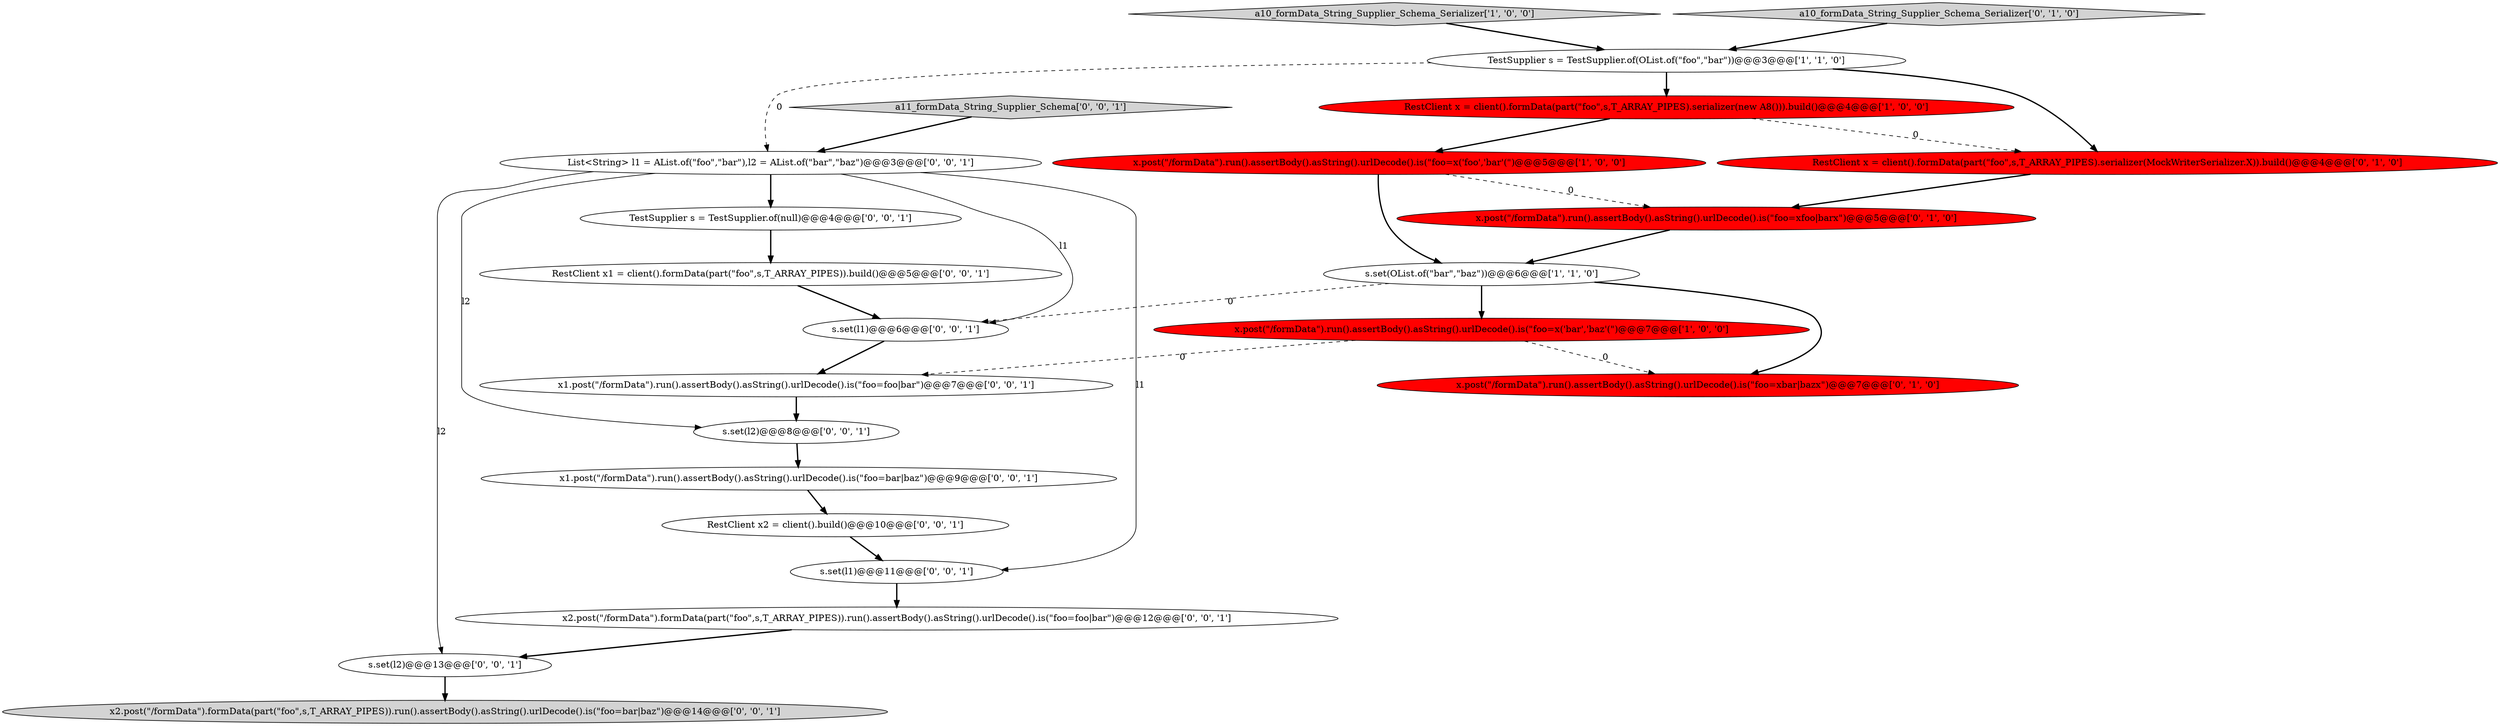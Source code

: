 digraph {
21 [style = filled, label = "s.set(l1)@@@11@@@['0', '0', '1']", fillcolor = white, shape = ellipse image = "AAA0AAABBB3BBB"];
13 [style = filled, label = "x2.post(\"/formData\").formData(part(\"foo\",s,T_ARRAY_PIPES)).run().assertBody().asString().urlDecode().is(\"foo=bar|baz\")@@@14@@@['0', '0', '1']", fillcolor = lightgray, shape = ellipse image = "AAA0AAABBB3BBB"];
12 [style = filled, label = "List<String> l1 = AList.of(\"foo\",\"bar\"),l2 = AList.of(\"bar\",\"baz\")@@@3@@@['0', '0', '1']", fillcolor = white, shape = ellipse image = "AAA0AAABBB3BBB"];
15 [style = filled, label = "s.set(l2)@@@8@@@['0', '0', '1']", fillcolor = white, shape = ellipse image = "AAA0AAABBB3BBB"];
9 [style = filled, label = "x.post(\"/formData\").run().assertBody().asString().urlDecode().is(\"foo=xbar|bazx\")@@@7@@@['0', '1', '0']", fillcolor = red, shape = ellipse image = "AAA1AAABBB2BBB"];
2 [style = filled, label = "x.post(\"/formData\").run().assertBody().asString().urlDecode().is(\"foo=x('bar','baz'(\")@@@7@@@['1', '0', '0']", fillcolor = red, shape = ellipse image = "AAA1AAABBB1BBB"];
10 [style = filled, label = "a11_formData_String_Supplier_Schema['0', '0', '1']", fillcolor = lightgray, shape = diamond image = "AAA0AAABBB3BBB"];
4 [style = filled, label = "x.post(\"/formData\").run().assertBody().asString().urlDecode().is(\"foo=x('foo','bar'(\")@@@5@@@['1', '0', '0']", fillcolor = red, shape = ellipse image = "AAA1AAABBB1BBB"];
5 [style = filled, label = "RestClient x = client().formData(part(\"foo\",s,T_ARRAY_PIPES).serializer(new A8())).build()@@@4@@@['1', '0', '0']", fillcolor = red, shape = ellipse image = "AAA1AAABBB1BBB"];
22 [style = filled, label = "s.set(l1)@@@6@@@['0', '0', '1']", fillcolor = white, shape = ellipse image = "AAA0AAABBB3BBB"];
18 [style = filled, label = "x2.post(\"/formData\").formData(part(\"foo\",s,T_ARRAY_PIPES)).run().assertBody().asString().urlDecode().is(\"foo=foo|bar\")@@@12@@@['0', '0', '1']", fillcolor = white, shape = ellipse image = "AAA0AAABBB3BBB"];
6 [style = filled, label = "RestClient x = client().formData(part(\"foo\",s,T_ARRAY_PIPES).serializer(MockWriterSerializer.X)).build()@@@4@@@['0', '1', '0']", fillcolor = red, shape = ellipse image = "AAA1AAABBB2BBB"];
14 [style = filled, label = "RestClient x2 = client().build()@@@10@@@['0', '0', '1']", fillcolor = white, shape = ellipse image = "AAA0AAABBB3BBB"];
3 [style = filled, label = "TestSupplier s = TestSupplier.of(OList.of(\"foo\",\"bar\"))@@@3@@@['1', '1', '0']", fillcolor = white, shape = ellipse image = "AAA0AAABBB1BBB"];
1 [style = filled, label = "a10_formData_String_Supplier_Schema_Serializer['1', '0', '0']", fillcolor = lightgray, shape = diamond image = "AAA0AAABBB1BBB"];
0 [style = filled, label = "s.set(OList.of(\"bar\",\"baz\"))@@@6@@@['1', '1', '0']", fillcolor = white, shape = ellipse image = "AAA0AAABBB1BBB"];
19 [style = filled, label = "x1.post(\"/formData\").run().assertBody().asString().urlDecode().is(\"foo=foo|bar\")@@@7@@@['0', '0', '1']", fillcolor = white, shape = ellipse image = "AAA0AAABBB3BBB"];
16 [style = filled, label = "TestSupplier s = TestSupplier.of(null)@@@4@@@['0', '0', '1']", fillcolor = white, shape = ellipse image = "AAA0AAABBB3BBB"];
7 [style = filled, label = "x.post(\"/formData\").run().assertBody().asString().urlDecode().is(\"foo=xfoo|barx\")@@@5@@@['0', '1', '0']", fillcolor = red, shape = ellipse image = "AAA1AAABBB2BBB"];
17 [style = filled, label = "s.set(l2)@@@13@@@['0', '0', '1']", fillcolor = white, shape = ellipse image = "AAA0AAABBB3BBB"];
11 [style = filled, label = "RestClient x1 = client().formData(part(\"foo\",s,T_ARRAY_PIPES)).build()@@@5@@@['0', '0', '1']", fillcolor = white, shape = ellipse image = "AAA0AAABBB3BBB"];
8 [style = filled, label = "a10_formData_String_Supplier_Schema_Serializer['0', '1', '0']", fillcolor = lightgray, shape = diamond image = "AAA0AAABBB2BBB"];
20 [style = filled, label = "x1.post(\"/formData\").run().assertBody().asString().urlDecode().is(\"foo=bar|baz\")@@@9@@@['0', '0', '1']", fillcolor = white, shape = ellipse image = "AAA0AAABBB3BBB"];
0->9 [style = bold, label=""];
2->19 [style = dashed, label="0"];
16->11 [style = bold, label=""];
22->19 [style = bold, label=""];
12->22 [style = solid, label="l1"];
12->15 [style = solid, label="l2"];
0->2 [style = bold, label=""];
8->3 [style = bold, label=""];
1->3 [style = bold, label=""];
18->17 [style = bold, label=""];
3->6 [style = bold, label=""];
7->0 [style = bold, label=""];
20->14 [style = bold, label=""];
12->16 [style = bold, label=""];
0->22 [style = dashed, label="0"];
21->18 [style = bold, label=""];
4->0 [style = bold, label=""];
3->5 [style = bold, label=""];
12->17 [style = solid, label="l2"];
3->12 [style = dashed, label="0"];
5->6 [style = dashed, label="0"];
2->9 [style = dashed, label="0"];
10->12 [style = bold, label=""];
4->7 [style = dashed, label="0"];
15->20 [style = bold, label=""];
5->4 [style = bold, label=""];
11->22 [style = bold, label=""];
17->13 [style = bold, label=""];
19->15 [style = bold, label=""];
6->7 [style = bold, label=""];
14->21 [style = bold, label=""];
12->21 [style = solid, label="l1"];
}
